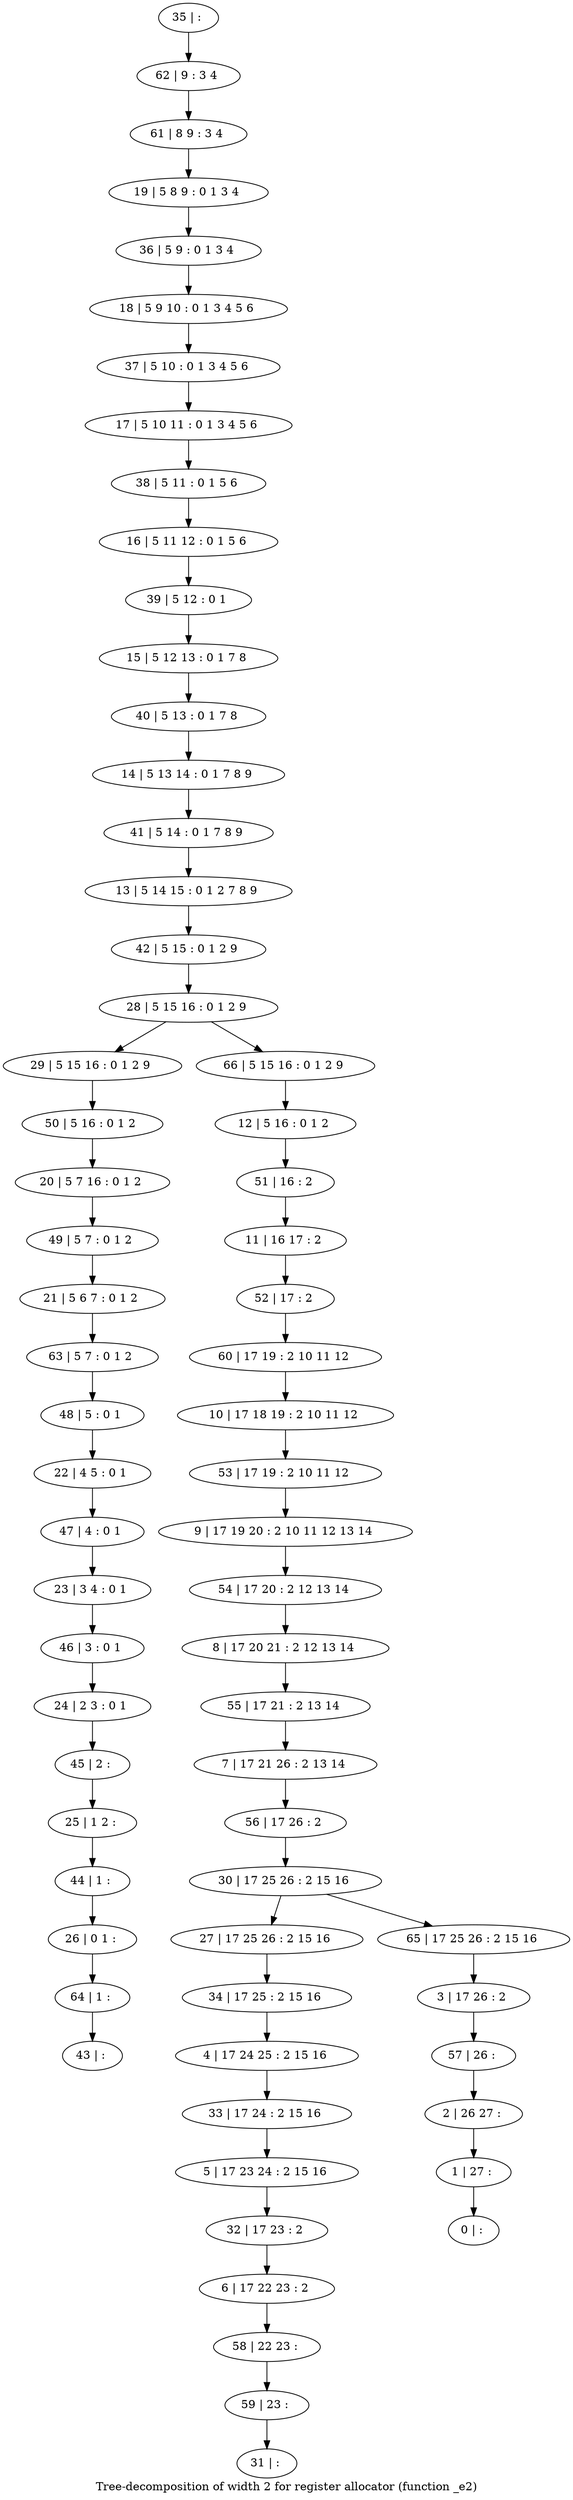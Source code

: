 digraph G {
graph [label="Tree-decomposition of width 2 for register allocator (function _e2)"]
0[label="0 | : "];
1[label="1 | 27 : "];
2[label="2 | 26 27 : "];
3[label="3 | 17 26 : 2 "];
4[label="4 | 17 24 25 : 2 15 16 "];
5[label="5 | 17 23 24 : 2 15 16 "];
6[label="6 | 17 22 23 : 2 "];
7[label="7 | 17 21 26 : 2 13 14 "];
8[label="8 | 17 20 21 : 2 12 13 14 "];
9[label="9 | 17 19 20 : 2 10 11 12 13 14 "];
10[label="10 | 17 18 19 : 2 10 11 12 "];
11[label="11 | 16 17 : 2 "];
12[label="12 | 5 16 : 0 1 2 "];
13[label="13 | 5 14 15 : 0 1 2 7 8 9 "];
14[label="14 | 5 13 14 : 0 1 7 8 9 "];
15[label="15 | 5 12 13 : 0 1 7 8 "];
16[label="16 | 5 11 12 : 0 1 5 6 "];
17[label="17 | 5 10 11 : 0 1 3 4 5 6 "];
18[label="18 | 5 9 10 : 0 1 3 4 5 6 "];
19[label="19 | 5 8 9 : 0 1 3 4 "];
20[label="20 | 5 7 16 : 0 1 2 "];
21[label="21 | 5 6 7 : 0 1 2 "];
22[label="22 | 4 5 : 0 1 "];
23[label="23 | 3 4 : 0 1 "];
24[label="24 | 2 3 : 0 1 "];
25[label="25 | 1 2 : "];
26[label="26 | 0 1 : "];
27[label="27 | 17 25 26 : 2 15 16 "];
28[label="28 | 5 15 16 : 0 1 2 9 "];
29[label="29 | 5 15 16 : 0 1 2 9 "];
30[label="30 | 17 25 26 : 2 15 16 "];
31[label="31 | : "];
32[label="32 | 17 23 : 2 "];
33[label="33 | 17 24 : 2 15 16 "];
34[label="34 | 17 25 : 2 15 16 "];
35[label="35 | : "];
36[label="36 | 5 9 : 0 1 3 4 "];
37[label="37 | 5 10 : 0 1 3 4 5 6 "];
38[label="38 | 5 11 : 0 1 5 6 "];
39[label="39 | 5 12 : 0 1 "];
40[label="40 | 5 13 : 0 1 7 8 "];
41[label="41 | 5 14 : 0 1 7 8 9 "];
42[label="42 | 5 15 : 0 1 2 9 "];
43[label="43 | : "];
44[label="44 | 1 : "];
45[label="45 | 2 : "];
46[label="46 | 3 : 0 1 "];
47[label="47 | 4 : 0 1 "];
48[label="48 | 5 : 0 1 "];
49[label="49 | 5 7 : 0 1 2 "];
50[label="50 | 5 16 : 0 1 2 "];
51[label="51 | 16 : 2 "];
52[label="52 | 17 : 2 "];
53[label="53 | 17 19 : 2 10 11 12 "];
54[label="54 | 17 20 : 2 12 13 14 "];
55[label="55 | 17 21 : 2 13 14 "];
56[label="56 | 17 26 : 2 "];
57[label="57 | 26 : "];
58[label="58 | 22 23 : "];
59[label="59 | 23 : "];
60[label="60 | 17 19 : 2 10 11 12 "];
61[label="61 | 8 9 : 3 4 "];
62[label="62 | 9 : 3 4 "];
63[label="63 | 5 7 : 0 1 2 "];
64[label="64 | 1 : "];
65[label="65 | 17 25 26 : 2 15 16 "];
66[label="66 | 5 15 16 : 0 1 2 9 "];
32->6 ;
5->32 ;
33->5 ;
4->33 ;
34->4 ;
27->34 ;
44->26 ;
25->44 ;
45->25 ;
24->45 ;
46->24 ;
23->46 ;
47->23 ;
22->47 ;
48->22 ;
49->21 ;
20->49 ;
50->20 ;
29->50 ;
6->58 ;
59->31 ;
58->59 ;
63->48 ;
21->63 ;
64->43 ;
26->64 ;
35->62 ;
62->61 ;
61->19 ;
19->36 ;
36->18 ;
18->37 ;
37->17 ;
17->38 ;
38->16 ;
16->39 ;
39->15 ;
15->40 ;
40->14 ;
14->41 ;
41->13 ;
13->42 ;
42->28 ;
12->51 ;
51->11 ;
11->52 ;
52->60 ;
60->10 ;
10->53 ;
53->9 ;
9->54 ;
54->8 ;
8->55 ;
55->7 ;
7->56 ;
56->30 ;
3->57 ;
57->2 ;
2->1 ;
1->0 ;
65->3 ;
66->12 ;
30->27 ;
30->65 ;
28->29 ;
28->66 ;
}
